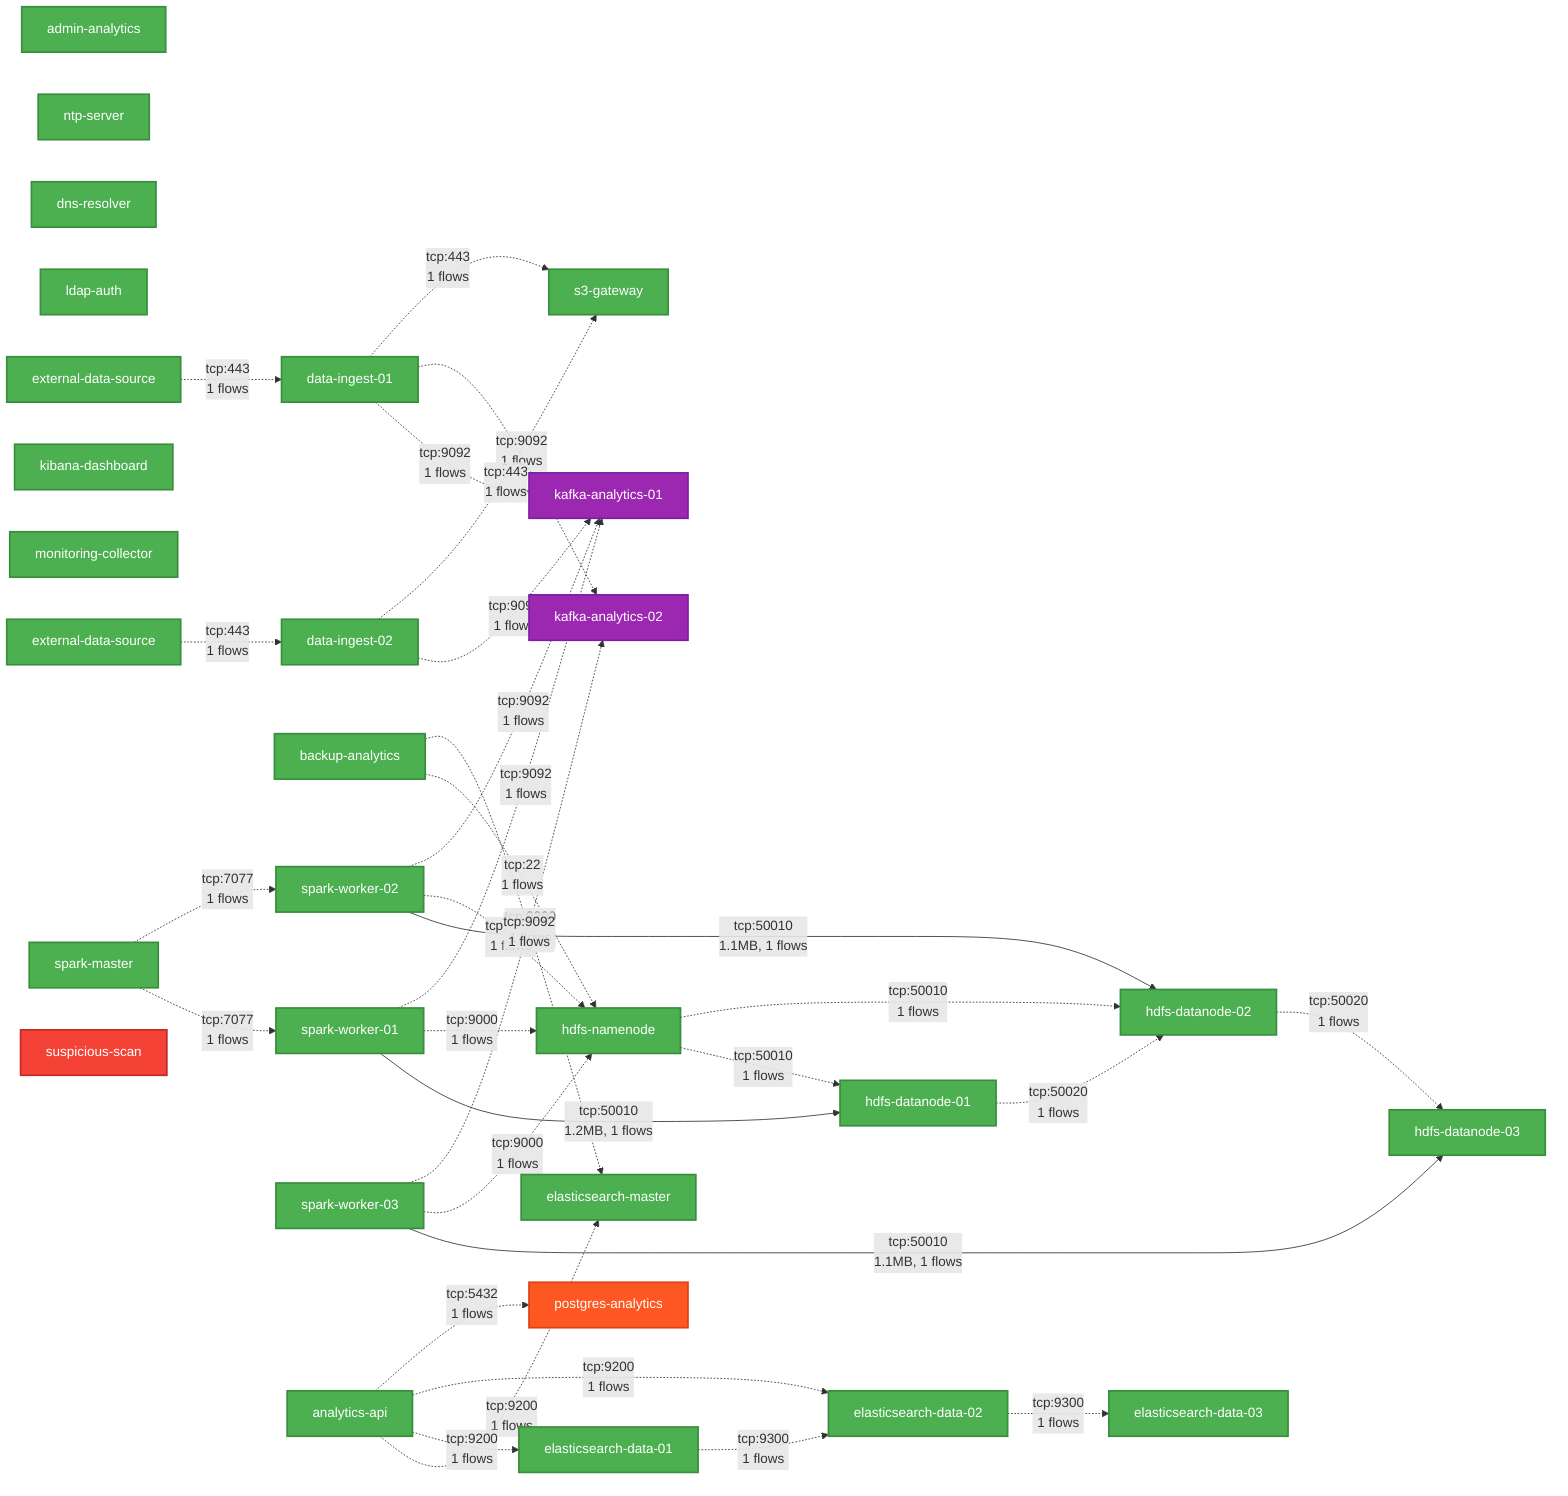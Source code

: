 graph LR
    %% Application: app_2

    %% Component Styles
    classDef internal fill:#4caf50,stroke:#388e3c,stroke-width:2px,color:#fff
    classDef external fill:#f44336,stroke:#c62828,stroke-width:2px,color:#fff
    classDef database fill:#ff5722,stroke:#d84315,stroke-width:2px,color:#fff
    classDef cache fill:#00bcd4,stroke:#0097a7,stroke-width:2px,color:#fff
    classDef messaging fill:#9c27b0,stroke:#7b1fa2,stroke-width:2px,color:#fff

    %% Application Components
    10_2_1_10["data-ingest-01"]:::internal
    10_2_1_11["data-ingest-02"]:::internal
    10_2_10_100["admin-analytics"]:::internal
    10_2_11_110["ntp-server"]:::internal
    10_2_11_111["dns-resolver"]:::internal
    10_2_12_120["postgres-analytics"]:::database
    10_2_13_130["ldap-auth"]:::internal
    10_2_14_140["backup-analytics"]:::internal
    10_2_2_20["kafka-analytics-01"]:::messaging
    10_2_2_21["kafka-analytics-02"]:::messaging
    10_2_3_25["spark-master"]:::internal
    10_2_3_30["spark-worker-01"]:::internal
    10_2_3_31["spark-worker-02"]:::internal
    10_2_3_32["spark-worker-03"]:::internal
    10_2_4_40["hdfs-namenode"]:::internal
    10_2_4_41["hdfs-datanode-01"]:::internal
    10_2_4_42["hdfs-datanode-02"]:::internal
    10_2_4_43["hdfs-datanode-03"]:::internal
    10_2_5_50["analytics-api"]:::internal
    10_2_6_60["elasticsearch-master"]:::internal
    10_2_6_61["elasticsearch-data-01"]:::internal
    10_2_6_62["elasticsearch-data-02"]:::internal
    10_2_6_63["elasticsearch-data-03"]:::internal
    10_2_7_70["kibana-dashboard"]:::internal
    10_2_8_80["monitoring-collector"]:::internal
    10_2_9_90["s3-gateway"]:::internal
    198_51_100_89["external-data-source"]:::internal
    203_0_113_67["external-data-source"]:::internal
    91_240_118_45["suspicious-scan"]:::external

    %% Traffic Flows
    10_2_3_30 -->|tcp:50010<br/>1.2MB, 1 flows| 10_2_4_41
    10_2_3_31 -->|tcp:50010<br/>1.1MB, 1 flows| 10_2_4_42
    10_2_3_32 -->|tcp:50010<br/>1.1MB, 1 flows| 10_2_4_43
    10_2_3_30 -.->|tcp:9000<br/>1 flows| 10_2_4_40
    10_2_4_41 -.->|tcp:50020<br/>1 flows| 10_2_4_42
    10_2_4_42 -.->|tcp:50020<br/>1 flows| 10_2_4_43
    10_2_3_31 -.->|tcp:9000<br/>1 flows| 10_2_4_40
    10_2_3_32 -.->|tcp:9000<br/>1 flows| 10_2_4_40
    10_2_3_30 -.->|tcp:9092<br/>1 flows| 10_2_2_20
    10_2_6_61 -.->|tcp:9300<br/>1 flows| 10_2_6_62
    10_2_14_140 -.->|tcp:22<br/>1 flows| 10_2_4_40
    10_2_6_62 -.->|tcp:9300<br/>1 flows| 10_2_6_63
    10_2_3_31 -.->|tcp:9092<br/>1 flows| 10_2_2_20
    198_51_100_89 -.->|tcp:443<br/>1 flows| 10_2_1_10
    10_2_14_140 -.->|tcp:9200<br/>1 flows| 10_2_6_60
    203_0_113_67 -.->|tcp:443<br/>1 flows| 10_2_1_11
    10_2_3_32 -.->|tcp:9092<br/>1 flows| 10_2_2_21
    10_2_1_10 -.->|tcp:9092<br/>1 flows| 10_2_2_20
    10_2_1_11 -.->|tcp:9092<br/>1 flows| 10_2_2_20
    10_2_1_10 -.->|tcp:9092<br/>1 flows| 10_2_2_21
    10_2_1_10 -.->|tcp:443<br/>1 flows| 10_2_9_90
    10_2_1_11 -.->|tcp:443<br/>1 flows| 10_2_9_90
    10_2_5_50 -.->|tcp:9200<br/>1 flows| 10_2_6_60
    10_2_4_40 -.->|tcp:50010<br/>1 flows| 10_2_4_41
    10_2_4_40 -.->|tcp:50010<br/>1 flows| 10_2_4_42
    10_2_5_50 -.->|tcp:9200<br/>1 flows| 10_2_6_61
    10_2_5_50 -.->|tcp:9200<br/>1 flows| 10_2_6_62
    10_2_3_25 -.->|tcp:7077<br/>1 flows| 10_2_3_30
    10_2_5_50 -.->|tcp:5432<br/>1 flows| 10_2_12_120
    10_2_3_25 -.->|tcp:7077<br/>1 flows| 10_2_3_31